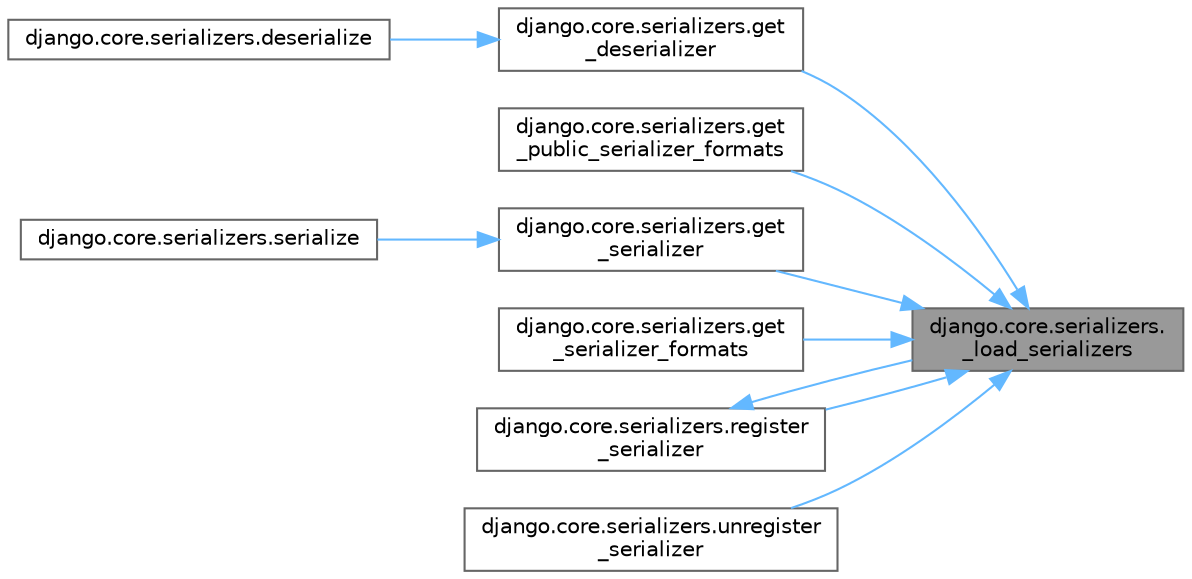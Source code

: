 digraph "django.core.serializers._load_serializers"
{
 // LATEX_PDF_SIZE
  bgcolor="transparent";
  edge [fontname=Helvetica,fontsize=10,labelfontname=Helvetica,labelfontsize=10];
  node [fontname=Helvetica,fontsize=10,shape=box,height=0.2,width=0.4];
  rankdir="RL";
  Node1 [id="Node000001",label="django.core.serializers.\l_load_serializers",height=0.2,width=0.4,color="gray40", fillcolor="grey60", style="filled", fontcolor="black",tooltip=" "];
  Node1 -> Node2 [id="edge1_Node000001_Node000002",dir="back",color="steelblue1",style="solid",tooltip=" "];
  Node2 [id="Node000002",label="django.core.serializers.get\l_deserializer",height=0.2,width=0.4,color="grey40", fillcolor="white", style="filled",URL="$namespacedjango_1_1core_1_1serializers.html#ad2937664a96a459b533bc12adaefeda3",tooltip=" "];
  Node2 -> Node3 [id="edge2_Node000002_Node000003",dir="back",color="steelblue1",style="solid",tooltip=" "];
  Node3 [id="Node000003",label="django.core.serializers.deserialize",height=0.2,width=0.4,color="grey40", fillcolor="white", style="filled",URL="$namespacedjango_1_1core_1_1serializers.html#a60d8de446fe60fd8336f95df641cc6c3",tooltip=" "];
  Node1 -> Node4 [id="edge3_Node000001_Node000004",dir="back",color="steelblue1",style="solid",tooltip=" "];
  Node4 [id="Node000004",label="django.core.serializers.get\l_public_serializer_formats",height=0.2,width=0.4,color="grey40", fillcolor="white", style="filled",URL="$namespacedjango_1_1core_1_1serializers.html#a324852cd1420ea6e6e141f0b10e84a21",tooltip=" "];
  Node1 -> Node5 [id="edge4_Node000001_Node000005",dir="back",color="steelblue1",style="solid",tooltip=" "];
  Node5 [id="Node000005",label="django.core.serializers.get\l_serializer",height=0.2,width=0.4,color="grey40", fillcolor="white", style="filled",URL="$namespacedjango_1_1core_1_1serializers.html#afc69c9e300942ba0c8475a644277ba10",tooltip=" "];
  Node5 -> Node6 [id="edge5_Node000005_Node000006",dir="back",color="steelblue1",style="solid",tooltip=" "];
  Node6 [id="Node000006",label="django.core.serializers.serialize",height=0.2,width=0.4,color="grey40", fillcolor="white", style="filled",URL="$namespacedjango_1_1core_1_1serializers.html#a2862dbeea1255111d428e53b48b99351",tooltip=" "];
  Node1 -> Node7 [id="edge6_Node000001_Node000007",dir="back",color="steelblue1",style="solid",tooltip=" "];
  Node7 [id="Node000007",label="django.core.serializers.get\l_serializer_formats",height=0.2,width=0.4,color="grey40", fillcolor="white", style="filled",URL="$namespacedjango_1_1core_1_1serializers.html#ab99a70a4e2265283337cf08e7c5145f0",tooltip=" "];
  Node1 -> Node8 [id="edge7_Node000001_Node000008",dir="back",color="steelblue1",style="solid",tooltip=" "];
  Node8 [id="Node000008",label="django.core.serializers.register\l_serializer",height=0.2,width=0.4,color="grey40", fillcolor="white", style="filled",URL="$namespacedjango_1_1core_1_1serializers.html#af6a39f0c81f135906f8400538fdb4c1f",tooltip=" "];
  Node8 -> Node1 [id="edge8_Node000008_Node000001",dir="back",color="steelblue1",style="solid",tooltip=" "];
  Node1 -> Node9 [id="edge9_Node000001_Node000009",dir="back",color="steelblue1",style="solid",tooltip=" "];
  Node9 [id="Node000009",label="django.core.serializers.unregister\l_serializer",height=0.2,width=0.4,color="grey40", fillcolor="white", style="filled",URL="$namespacedjango_1_1core_1_1serializers.html#a5bbc8d7b03d696453d2faf7814a4d92b",tooltip=" "];
}
